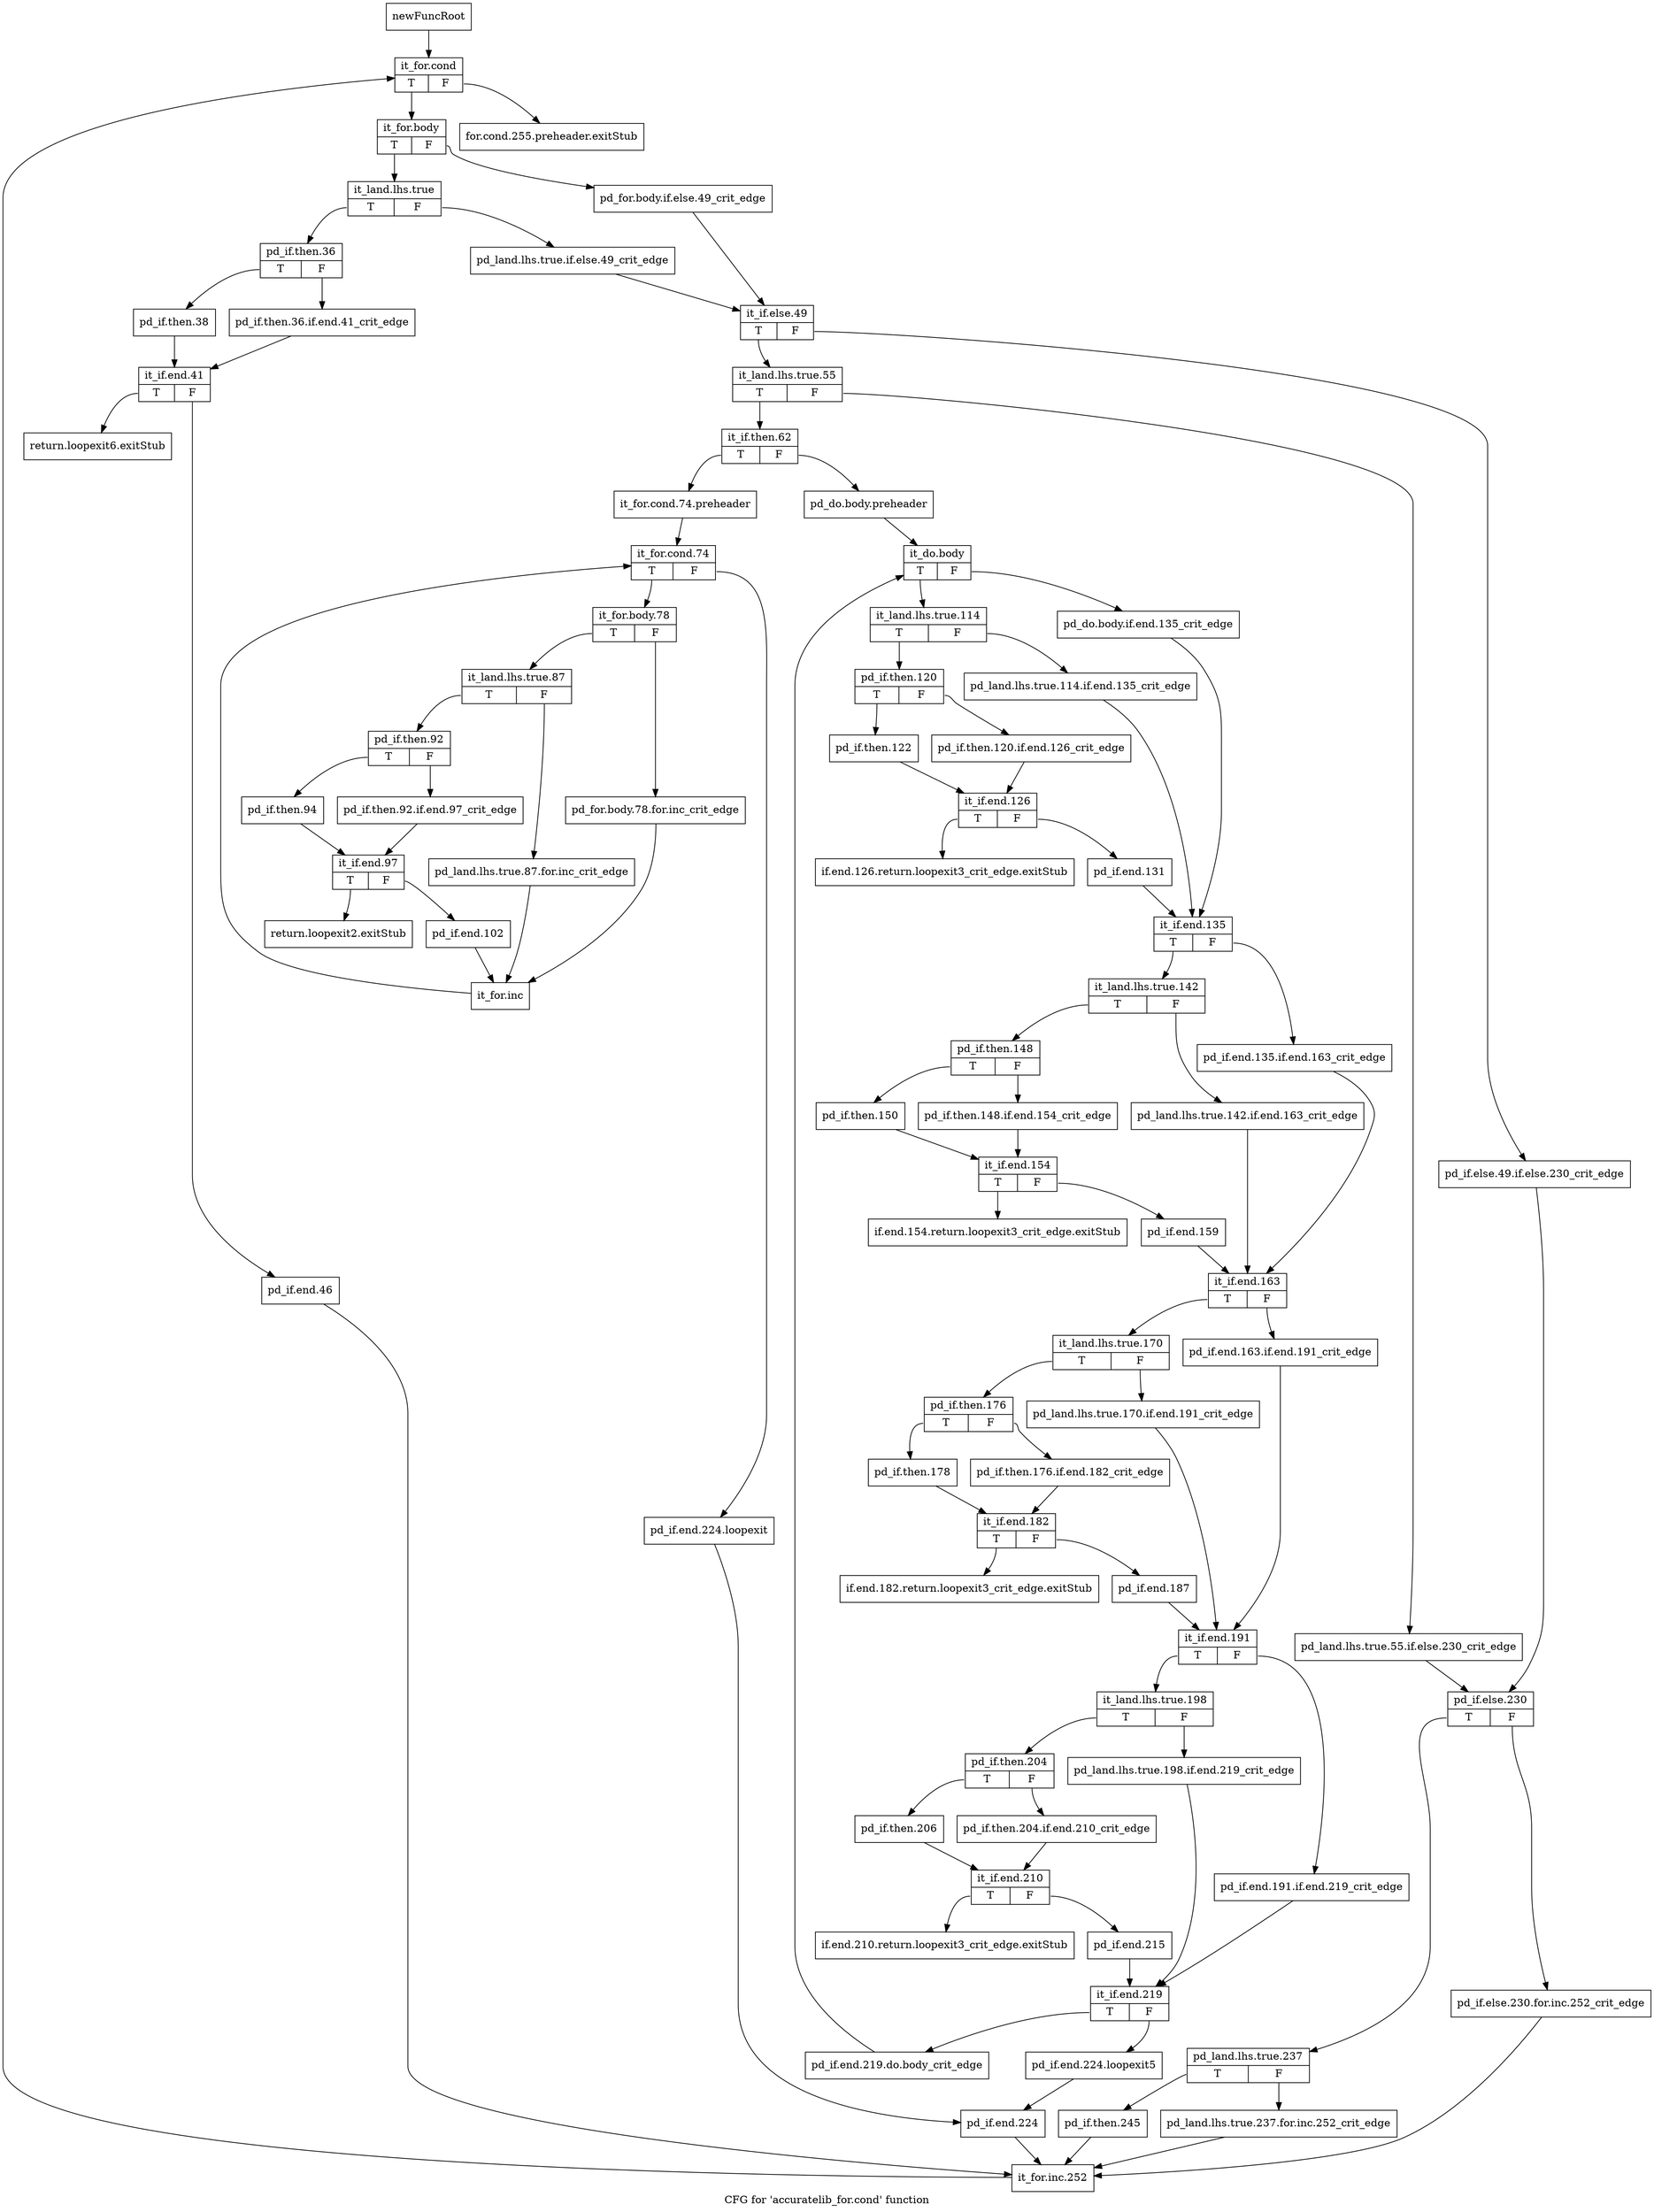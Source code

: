 digraph "CFG for 'accuratelib_for.cond' function" {
	label="CFG for 'accuratelib_for.cond' function";

	Node0x3e12cc0 [shape=record,label="{newFuncRoot}"];
	Node0x3e12cc0 -> Node0x3e12f40;
	Node0x3e12d10 [shape=record,label="{for.cond.255.preheader.exitStub}"];
	Node0x3e12d60 [shape=record,label="{if.end.126.return.loopexit3_crit_edge.exitStub}"];
	Node0x3e12db0 [shape=record,label="{if.end.154.return.loopexit3_crit_edge.exitStub}"];
	Node0x3e12e00 [shape=record,label="{if.end.182.return.loopexit3_crit_edge.exitStub}"];
	Node0x3e12e50 [shape=record,label="{if.end.210.return.loopexit3_crit_edge.exitStub}"];
	Node0x3e12ea0 [shape=record,label="{return.loopexit2.exitStub}"];
	Node0x3e12ef0 [shape=record,label="{return.loopexit6.exitStub}"];
	Node0x3e12f40 [shape=record,label="{it_for.cond|{<s0>T|<s1>F}}"];
	Node0x3e12f40:s0 -> Node0x3e12f90;
	Node0x3e12f40:s1 -> Node0x3e12d10;
	Node0x3e12f90 [shape=record,label="{it_for.body|{<s0>T|<s1>F}}"];
	Node0x3e12f90:s0 -> Node0x3e13030;
	Node0x3e12f90:s1 -> Node0x3e12fe0;
	Node0x3e12fe0 [shape=record,label="{pd_for.body.if.else.49_crit_edge}"];
	Node0x3e12fe0 -> Node0x3e130d0;
	Node0x3e13030 [shape=record,label="{it_land.lhs.true|{<s0>T|<s1>F}}"];
	Node0x3e13030:s0 -> Node0x3e167c0;
	Node0x3e13030:s1 -> Node0x3e13080;
	Node0x3e13080 [shape=record,label="{pd_land.lhs.true.if.else.49_crit_edge}"];
	Node0x3e13080 -> Node0x3e130d0;
	Node0x3e130d0 [shape=record,label="{it_if.else.49|{<s0>T|<s1>F}}"];
	Node0x3e130d0:s0 -> Node0x3e15460;
	Node0x3e130d0:s1 -> Node0x3e13120;
	Node0x3e13120 [shape=record,label="{pd_if.else.49.if.else.230_crit_edge}"];
	Node0x3e13120 -> Node0x3e15500;
	Node0x3e15460 [shape=record,label="{it_land.lhs.true.55|{<s0>T|<s1>F}}"];
	Node0x3e15460:s0 -> Node0x3e15690;
	Node0x3e15460:s1 -> Node0x3e154b0;
	Node0x3e154b0 [shape=record,label="{pd_land.lhs.true.55.if.else.230_crit_edge}"];
	Node0x3e154b0 -> Node0x3e15500;
	Node0x3e15500 [shape=record,label="{pd_if.else.230|{<s0>T|<s1>F}}"];
	Node0x3e15500:s0 -> Node0x3e155a0;
	Node0x3e15500:s1 -> Node0x3e15550;
	Node0x3e15550 [shape=record,label="{pd_if.else.230.for.inc.252_crit_edge}"];
	Node0x3e15550 -> Node0x3e16950;
	Node0x3e155a0 [shape=record,label="{pd_land.lhs.true.237|{<s0>T|<s1>F}}"];
	Node0x3e155a0:s0 -> Node0x3e15640;
	Node0x3e155a0:s1 -> Node0x3e155f0;
	Node0x3e155f0 [shape=record,label="{pd_land.lhs.true.237.for.inc.252_crit_edge}"];
	Node0x3e155f0 -> Node0x3e16950;
	Node0x3e15640 [shape=record,label="{pd_if.then.245}"];
	Node0x3e15640 -> Node0x3e16950;
	Node0x3e15690 [shape=record,label="{it_if.then.62|{<s0>T|<s1>F}}"];
	Node0x3e15690:s0 -> Node0x3e16360;
	Node0x3e15690:s1 -> Node0x3e156e0;
	Node0x3e156e0 [shape=record,label="{pd_do.body.preheader}"];
	Node0x3e156e0 -> Node0x3e15730;
	Node0x3e15730 [shape=record,label="{it_do.body|{<s0>T|<s1>F}}"];
	Node0x3e15730:s0 -> Node0x3e157d0;
	Node0x3e15730:s1 -> Node0x3e15780;
	Node0x3e15780 [shape=record,label="{pd_do.body.if.end.135_crit_edge}"];
	Node0x3e15780 -> Node0x3e15a00;
	Node0x3e157d0 [shape=record,label="{it_land.lhs.true.114|{<s0>T|<s1>F}}"];
	Node0x3e157d0:s0 -> Node0x3e15870;
	Node0x3e157d0:s1 -> Node0x3e15820;
	Node0x3e15820 [shape=record,label="{pd_land.lhs.true.114.if.end.135_crit_edge}"];
	Node0x3e15820 -> Node0x3e15a00;
	Node0x3e15870 [shape=record,label="{pd_if.then.120|{<s0>T|<s1>F}}"];
	Node0x3e15870:s0 -> Node0x3e15910;
	Node0x3e15870:s1 -> Node0x3e158c0;
	Node0x3e158c0 [shape=record,label="{pd_if.then.120.if.end.126_crit_edge}"];
	Node0x3e158c0 -> Node0x3e15960;
	Node0x3e15910 [shape=record,label="{pd_if.then.122}"];
	Node0x3e15910 -> Node0x3e15960;
	Node0x3e15960 [shape=record,label="{it_if.end.126|{<s0>T|<s1>F}}"];
	Node0x3e15960:s0 -> Node0x3e12d60;
	Node0x3e15960:s1 -> Node0x3e159b0;
	Node0x3e159b0 [shape=record,label="{pd_if.end.131}"];
	Node0x3e159b0 -> Node0x3e15a00;
	Node0x3e15a00 [shape=record,label="{it_if.end.135|{<s0>T|<s1>F}}"];
	Node0x3e15a00:s0 -> Node0x3e15aa0;
	Node0x3e15a00:s1 -> Node0x3e15a50;
	Node0x3e15a50 [shape=record,label="{pd_if.end.135.if.end.163_crit_edge}"];
	Node0x3e15a50 -> Node0x3e15cd0;
	Node0x3e15aa0 [shape=record,label="{it_land.lhs.true.142|{<s0>T|<s1>F}}"];
	Node0x3e15aa0:s0 -> Node0x3e15b40;
	Node0x3e15aa0:s1 -> Node0x3e15af0;
	Node0x3e15af0 [shape=record,label="{pd_land.lhs.true.142.if.end.163_crit_edge}"];
	Node0x3e15af0 -> Node0x3e15cd0;
	Node0x3e15b40 [shape=record,label="{pd_if.then.148|{<s0>T|<s1>F}}"];
	Node0x3e15b40:s0 -> Node0x3e15be0;
	Node0x3e15b40:s1 -> Node0x3e15b90;
	Node0x3e15b90 [shape=record,label="{pd_if.then.148.if.end.154_crit_edge}"];
	Node0x3e15b90 -> Node0x3e15c30;
	Node0x3e15be0 [shape=record,label="{pd_if.then.150}"];
	Node0x3e15be0 -> Node0x3e15c30;
	Node0x3e15c30 [shape=record,label="{it_if.end.154|{<s0>T|<s1>F}}"];
	Node0x3e15c30:s0 -> Node0x3e12db0;
	Node0x3e15c30:s1 -> Node0x3e15c80;
	Node0x3e15c80 [shape=record,label="{pd_if.end.159}"];
	Node0x3e15c80 -> Node0x3e15cd0;
	Node0x3e15cd0 [shape=record,label="{it_if.end.163|{<s0>T|<s1>F}}"];
	Node0x3e15cd0:s0 -> Node0x3e15d70;
	Node0x3e15cd0:s1 -> Node0x3e15d20;
	Node0x3e15d20 [shape=record,label="{pd_if.end.163.if.end.191_crit_edge}"];
	Node0x3e15d20 -> Node0x3e15fa0;
	Node0x3e15d70 [shape=record,label="{it_land.lhs.true.170|{<s0>T|<s1>F}}"];
	Node0x3e15d70:s0 -> Node0x3e15e10;
	Node0x3e15d70:s1 -> Node0x3e15dc0;
	Node0x3e15dc0 [shape=record,label="{pd_land.lhs.true.170.if.end.191_crit_edge}"];
	Node0x3e15dc0 -> Node0x3e15fa0;
	Node0x3e15e10 [shape=record,label="{pd_if.then.176|{<s0>T|<s1>F}}"];
	Node0x3e15e10:s0 -> Node0x3e15eb0;
	Node0x3e15e10:s1 -> Node0x3e15e60;
	Node0x3e15e60 [shape=record,label="{pd_if.then.176.if.end.182_crit_edge}"];
	Node0x3e15e60 -> Node0x3e15f00;
	Node0x3e15eb0 [shape=record,label="{pd_if.then.178}"];
	Node0x3e15eb0 -> Node0x3e15f00;
	Node0x3e15f00 [shape=record,label="{it_if.end.182|{<s0>T|<s1>F}}"];
	Node0x3e15f00:s0 -> Node0x3e12e00;
	Node0x3e15f00:s1 -> Node0x3e15f50;
	Node0x3e15f50 [shape=record,label="{pd_if.end.187}"];
	Node0x3e15f50 -> Node0x3e15fa0;
	Node0x3e15fa0 [shape=record,label="{it_if.end.191|{<s0>T|<s1>F}}"];
	Node0x3e15fa0:s0 -> Node0x3e16040;
	Node0x3e15fa0:s1 -> Node0x3e15ff0;
	Node0x3e15ff0 [shape=record,label="{pd_if.end.191.if.end.219_crit_edge}"];
	Node0x3e15ff0 -> Node0x3e16270;
	Node0x3e16040 [shape=record,label="{it_land.lhs.true.198|{<s0>T|<s1>F}}"];
	Node0x3e16040:s0 -> Node0x3e160e0;
	Node0x3e16040:s1 -> Node0x3e16090;
	Node0x3e16090 [shape=record,label="{pd_land.lhs.true.198.if.end.219_crit_edge}"];
	Node0x3e16090 -> Node0x3e16270;
	Node0x3e160e0 [shape=record,label="{pd_if.then.204|{<s0>T|<s1>F}}"];
	Node0x3e160e0:s0 -> Node0x3e16180;
	Node0x3e160e0:s1 -> Node0x3e16130;
	Node0x3e16130 [shape=record,label="{pd_if.then.204.if.end.210_crit_edge}"];
	Node0x3e16130 -> Node0x3e161d0;
	Node0x3e16180 [shape=record,label="{pd_if.then.206}"];
	Node0x3e16180 -> Node0x3e161d0;
	Node0x3e161d0 [shape=record,label="{it_if.end.210|{<s0>T|<s1>F}}"];
	Node0x3e161d0:s0 -> Node0x3e12e50;
	Node0x3e161d0:s1 -> Node0x3e16220;
	Node0x3e16220 [shape=record,label="{pd_if.end.215}"];
	Node0x3e16220 -> Node0x3e16270;
	Node0x3e16270 [shape=record,label="{it_if.end.219|{<s0>T|<s1>F}}"];
	Node0x3e16270:s0 -> Node0x3e16310;
	Node0x3e16270:s1 -> Node0x3e162c0;
	Node0x3e162c0 [shape=record,label="{pd_if.end.224.loopexit5}"];
	Node0x3e162c0 -> Node0x3e16450;
	Node0x3e16310 [shape=record,label="{pd_if.end.219.do.body_crit_edge}"];
	Node0x3e16310 -> Node0x3e15730;
	Node0x3e16360 [shape=record,label="{it_for.cond.74.preheader}"];
	Node0x3e16360 -> Node0x3e163b0;
	Node0x3e163b0 [shape=record,label="{it_for.cond.74|{<s0>T|<s1>F}}"];
	Node0x3e163b0:s0 -> Node0x3e164a0;
	Node0x3e163b0:s1 -> Node0x3e16400;
	Node0x3e16400 [shape=record,label="{pd_if.end.224.loopexit}"];
	Node0x3e16400 -> Node0x3e16450;
	Node0x3e16450 [shape=record,label="{pd_if.end.224}"];
	Node0x3e16450 -> Node0x3e16950;
	Node0x3e164a0 [shape=record,label="{it_for.body.78|{<s0>T|<s1>F}}"];
	Node0x3e164a0:s0 -> Node0x3e16540;
	Node0x3e164a0:s1 -> Node0x3e164f0;
	Node0x3e164f0 [shape=record,label="{pd_for.body.78.for.inc_crit_edge}"];
	Node0x3e164f0 -> Node0x3e16770;
	Node0x3e16540 [shape=record,label="{it_land.lhs.true.87|{<s0>T|<s1>F}}"];
	Node0x3e16540:s0 -> Node0x3e165e0;
	Node0x3e16540:s1 -> Node0x3e16590;
	Node0x3e16590 [shape=record,label="{pd_land.lhs.true.87.for.inc_crit_edge}"];
	Node0x3e16590 -> Node0x3e16770;
	Node0x3e165e0 [shape=record,label="{pd_if.then.92|{<s0>T|<s1>F}}"];
	Node0x3e165e0:s0 -> Node0x3e16680;
	Node0x3e165e0:s1 -> Node0x3e16630;
	Node0x3e16630 [shape=record,label="{pd_if.then.92.if.end.97_crit_edge}"];
	Node0x3e16630 -> Node0x3e166d0;
	Node0x3e16680 [shape=record,label="{pd_if.then.94}"];
	Node0x3e16680 -> Node0x3e166d0;
	Node0x3e166d0 [shape=record,label="{it_if.end.97|{<s0>T|<s1>F}}"];
	Node0x3e166d0:s0 -> Node0x3e12ea0;
	Node0x3e166d0:s1 -> Node0x3e16720;
	Node0x3e16720 [shape=record,label="{pd_if.end.102}"];
	Node0x3e16720 -> Node0x3e16770;
	Node0x3e16770 [shape=record,label="{it_for.inc}"];
	Node0x3e16770 -> Node0x3e163b0;
	Node0x3e167c0 [shape=record,label="{pd_if.then.36|{<s0>T|<s1>F}}"];
	Node0x3e167c0:s0 -> Node0x3e16860;
	Node0x3e167c0:s1 -> Node0x3e16810;
	Node0x3e16810 [shape=record,label="{pd_if.then.36.if.end.41_crit_edge}"];
	Node0x3e16810 -> Node0x3e168b0;
	Node0x3e16860 [shape=record,label="{pd_if.then.38}"];
	Node0x3e16860 -> Node0x3e168b0;
	Node0x3e168b0 [shape=record,label="{it_if.end.41|{<s0>T|<s1>F}}"];
	Node0x3e168b0:s0 -> Node0x3e12ef0;
	Node0x3e168b0:s1 -> Node0x3e16900;
	Node0x3e16900 [shape=record,label="{pd_if.end.46}"];
	Node0x3e16900 -> Node0x3e16950;
	Node0x3e16950 [shape=record,label="{it_for.inc.252}"];
	Node0x3e16950 -> Node0x3e12f40;
}
